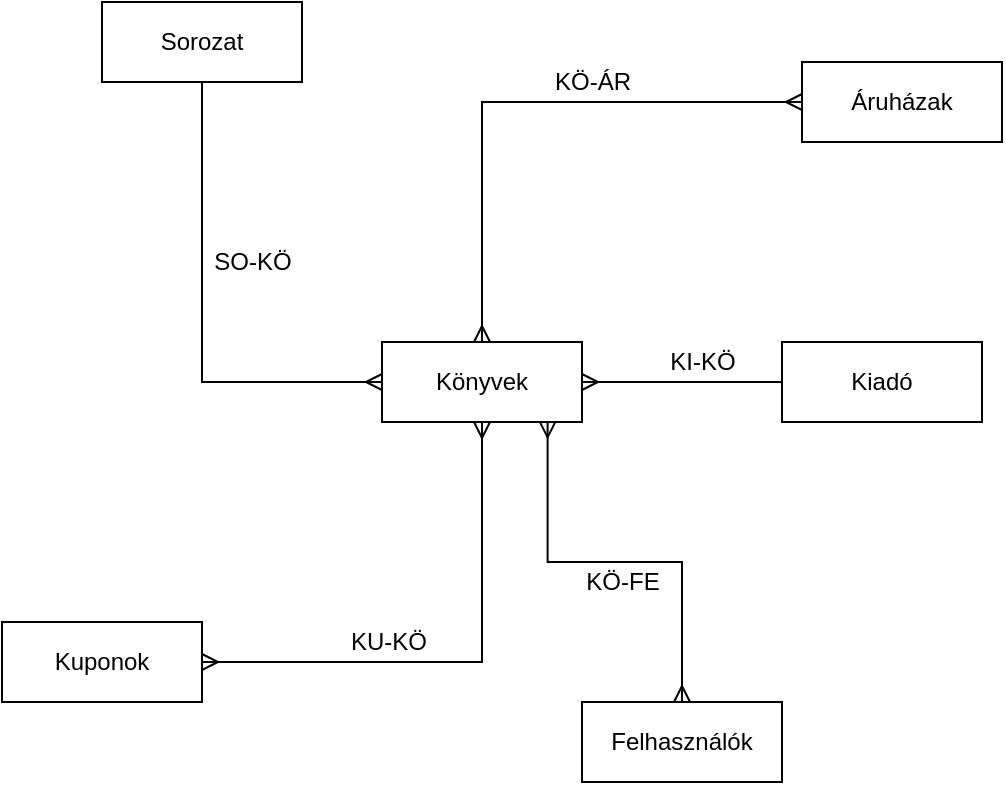 <mxfile version="12.8.0" type="device"><diagram id="plAVbsed9xAGf-aucIKG" name="Page-1"><mxGraphModel dx="981" dy="492" grid="1" gridSize="10" guides="1" tooltips="1" connect="1" arrows="1" fold="1" page="1" pageScale="1" pageWidth="827" pageHeight="1169" math="0" shadow="0"><root><mxCell id="0"/><mxCell id="1" parent="0"/><mxCell id="siCXMr9GNTOZ4BHdZexu-8" style="edgeStyle=orthogonalEdgeStyle;rounded=0;orthogonalLoop=1;jettySize=auto;html=1;endArrow=none;endFill=0;startArrow=ERmany;startFill=0;" parent="1" source="siCXMr9GNTOZ4BHdZexu-1" target="siCXMr9GNTOZ4BHdZexu-3" edge="1"><mxGeometry relative="1" as="geometry"/></mxCell><mxCell id="siCXMr9GNTOZ4BHdZexu-1" value="Könyvek" style="whiteSpace=wrap;html=1;align=center;" parent="1" vertex="1"><mxGeometry x="330" y="320" width="100" height="40" as="geometry"/></mxCell><mxCell id="siCXMr9GNTOZ4BHdZexu-12" style="edgeStyle=orthogonalEdgeStyle;rounded=0;orthogonalLoop=1;jettySize=auto;html=1;entryX=0.828;entryY=0.992;entryDx=0;entryDy=0;entryPerimeter=0;startArrow=ERmany;startFill=0;endArrow=ERmany;endFill=0;" parent="1" source="siCXMr9GNTOZ4BHdZexu-2" target="siCXMr9GNTOZ4BHdZexu-1" edge="1"><mxGeometry relative="1" as="geometry"><mxPoint x="580" y="470" as="targetPoint"/></mxGeometry></mxCell><mxCell id="siCXMr9GNTOZ4BHdZexu-2" value="Felhasználók" style="whiteSpace=wrap;html=1;align=center;" parent="1" vertex="1"><mxGeometry x="430" y="500" width="100" height="40" as="geometry"/></mxCell><mxCell id="siCXMr9GNTOZ4BHdZexu-3" value="Sorozat" style="whiteSpace=wrap;html=1;align=center;" parent="1" vertex="1"><mxGeometry x="190" y="150" width="100" height="40" as="geometry"/></mxCell><mxCell id="siCXMr9GNTOZ4BHdZexu-11" style="edgeStyle=orthogonalEdgeStyle;rounded=0;orthogonalLoop=1;jettySize=auto;html=1;endArrow=ERmany;endFill=0;startArrow=ERmany;startFill=0;" parent="1" source="siCXMr9GNTOZ4BHdZexu-4" target="siCXMr9GNTOZ4BHdZexu-1" edge="1"><mxGeometry relative="1" as="geometry"/></mxCell><mxCell id="siCXMr9GNTOZ4BHdZexu-4" value="Áruházak" style="whiteSpace=wrap;html=1;align=center;" parent="1" vertex="1"><mxGeometry x="540" y="180" width="100" height="40" as="geometry"/></mxCell><mxCell id="siCXMr9GNTOZ4BHdZexu-10" style="edgeStyle=orthogonalEdgeStyle;rounded=0;orthogonalLoop=1;jettySize=auto;html=1;entryX=1;entryY=0.5;entryDx=0;entryDy=0;endArrow=ERmany;endFill=0;" parent="1" source="siCXMr9GNTOZ4BHdZexu-6" target="siCXMr9GNTOZ4BHdZexu-1" edge="1"><mxGeometry relative="1" as="geometry"/></mxCell><mxCell id="siCXMr9GNTOZ4BHdZexu-6" value="Kiadó" style="whiteSpace=wrap;html=1;align=center;" parent="1" vertex="1"><mxGeometry x="530" y="320" width="100" height="40" as="geometry"/></mxCell><mxCell id="siCXMr9GNTOZ4BHdZexu-9" style="edgeStyle=orthogonalEdgeStyle;rounded=0;orthogonalLoop=1;jettySize=auto;html=1;startArrow=ERmany;startFill=0;endArrow=ERmany;endFill=0;" parent="1" source="siCXMr9GNTOZ4BHdZexu-7" target="siCXMr9GNTOZ4BHdZexu-1" edge="1"><mxGeometry relative="1" as="geometry"/></mxCell><mxCell id="siCXMr9GNTOZ4BHdZexu-7" value="Kuponok" style="whiteSpace=wrap;html=1;align=center;" parent="1" vertex="1"><mxGeometry x="140" y="460" width="100" height="40" as="geometry"/></mxCell><mxCell id="xClqjOo7tJarLBOtJSkx-1" value="KI-KÖ" style="text;html=1;align=center;verticalAlign=middle;resizable=0;points=[];autosize=1;" vertex="1" parent="1"><mxGeometry x="465" y="320" width="50" height="20" as="geometry"/></mxCell><mxCell id="xClqjOo7tJarLBOtJSkx-2" value="SO-KÖ" style="text;html=1;align=center;verticalAlign=middle;resizable=0;points=[];autosize=1;" vertex="1" parent="1"><mxGeometry x="240" y="270" width="50" height="20" as="geometry"/></mxCell><mxCell id="xClqjOo7tJarLBOtJSkx-3" value="KU-KÖ" style="text;html=1;align=center;verticalAlign=middle;resizable=0;points=[];autosize=1;" vertex="1" parent="1"><mxGeometry x="308" y="460" width="50" height="20" as="geometry"/></mxCell><mxCell id="xClqjOo7tJarLBOtJSkx-7" value="KÖ-FE" style="text;html=1;align=center;verticalAlign=middle;resizable=0;points=[];autosize=1;" vertex="1" parent="1"><mxGeometry x="425" y="430" width="50" height="20" as="geometry"/></mxCell><mxCell id="xClqjOo7tJarLBOtJSkx-8" value="KÖ-ÁR" style="text;html=1;align=center;verticalAlign=middle;resizable=0;points=[];autosize=1;" vertex="1" parent="1"><mxGeometry x="410" y="180" width="50" height="20" as="geometry"/></mxCell></root></mxGraphModel></diagram></mxfile>